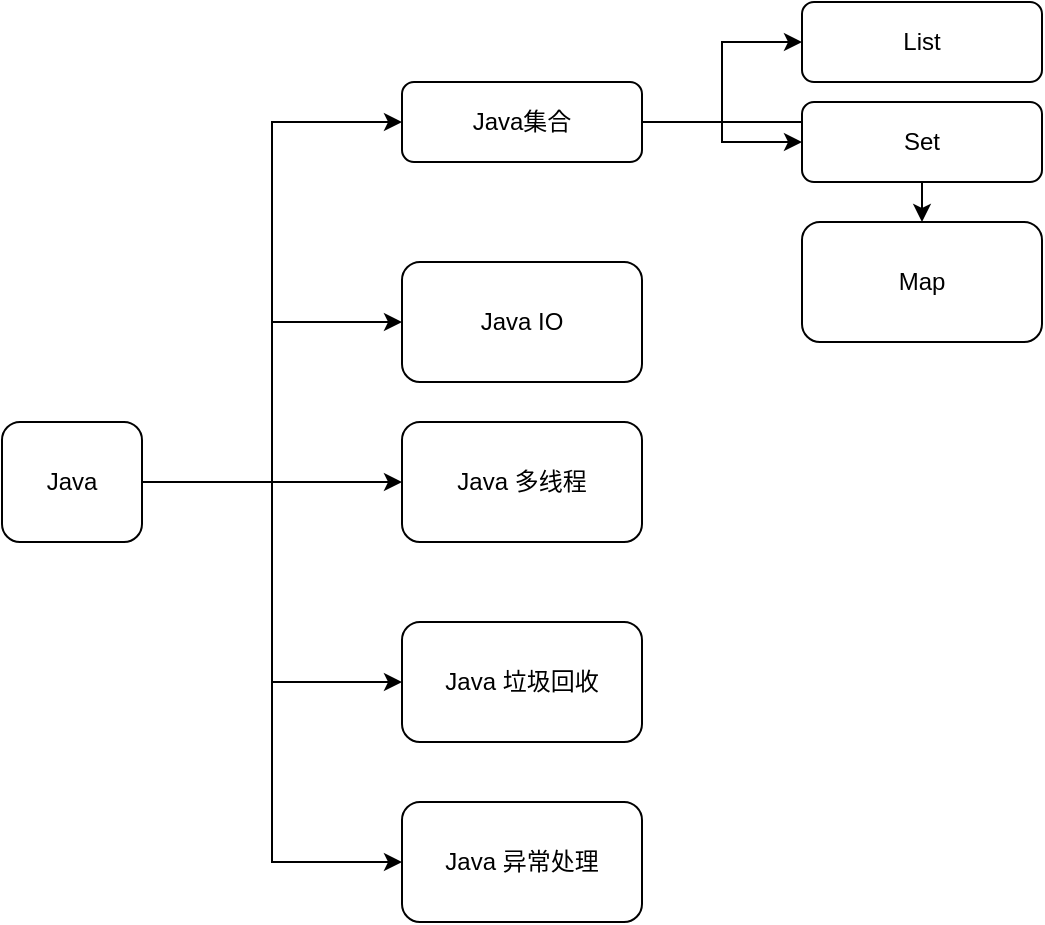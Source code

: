 <mxfile version="16.6.2" type="github">
  <diagram id="GcnIIn9zu56xixgi2HDi" name="Page-1">
    <mxGraphModel dx="868" dy="492" grid="1" gridSize="10" guides="1" tooltips="1" connect="1" arrows="1" fold="1" page="1" pageScale="1" pageWidth="827" pageHeight="1169" math="0" shadow="0">
      <root>
        <mxCell id="0" />
        <mxCell id="1" parent="0" />
        <mxCell id="AFKyj2wZlmawvFiLAMe_-7" style="edgeStyle=orthogonalEdgeStyle;rounded=0;orthogonalLoop=1;jettySize=auto;html=1;entryX=0;entryY=0.5;entryDx=0;entryDy=0;" edge="1" parent="1" source="AFKyj2wZlmawvFiLAMe_-1" target="AFKyj2wZlmawvFiLAMe_-2">
          <mxGeometry relative="1" as="geometry" />
        </mxCell>
        <mxCell id="AFKyj2wZlmawvFiLAMe_-8" style="edgeStyle=orthogonalEdgeStyle;rounded=0;orthogonalLoop=1;jettySize=auto;html=1;exitX=1;exitY=0.5;exitDx=0;exitDy=0;entryX=0;entryY=0.5;entryDx=0;entryDy=0;" edge="1" parent="1" source="AFKyj2wZlmawvFiLAMe_-1" target="AFKyj2wZlmawvFiLAMe_-3">
          <mxGeometry relative="1" as="geometry" />
        </mxCell>
        <mxCell id="AFKyj2wZlmawvFiLAMe_-9" style="edgeStyle=orthogonalEdgeStyle;rounded=0;orthogonalLoop=1;jettySize=auto;html=1;entryX=0;entryY=0.5;entryDx=0;entryDy=0;" edge="1" parent="1" source="AFKyj2wZlmawvFiLAMe_-1" target="AFKyj2wZlmawvFiLAMe_-4">
          <mxGeometry relative="1" as="geometry" />
        </mxCell>
        <mxCell id="AFKyj2wZlmawvFiLAMe_-10" style="edgeStyle=orthogonalEdgeStyle;rounded=0;orthogonalLoop=1;jettySize=auto;html=1;exitX=1;exitY=0.5;exitDx=0;exitDy=0;entryX=0;entryY=0.5;entryDx=0;entryDy=0;" edge="1" parent="1" source="AFKyj2wZlmawvFiLAMe_-1" target="AFKyj2wZlmawvFiLAMe_-5">
          <mxGeometry relative="1" as="geometry" />
        </mxCell>
        <mxCell id="AFKyj2wZlmawvFiLAMe_-11" style="edgeStyle=orthogonalEdgeStyle;rounded=0;orthogonalLoop=1;jettySize=auto;html=1;entryX=0;entryY=0.5;entryDx=0;entryDy=0;" edge="1" parent="1" source="AFKyj2wZlmawvFiLAMe_-1" target="AFKyj2wZlmawvFiLAMe_-6">
          <mxGeometry relative="1" as="geometry" />
        </mxCell>
        <mxCell id="AFKyj2wZlmawvFiLAMe_-1" value="Java" style="rounded=1;whiteSpace=wrap;html=1;" vertex="1" parent="1">
          <mxGeometry x="20" y="270" width="70" height="60" as="geometry" />
        </mxCell>
        <mxCell id="AFKyj2wZlmawvFiLAMe_-14" value="" style="edgeStyle=orthogonalEdgeStyle;rounded=0;orthogonalLoop=1;jettySize=auto;html=1;" edge="1" parent="1" source="AFKyj2wZlmawvFiLAMe_-2" target="AFKyj2wZlmawvFiLAMe_-13">
          <mxGeometry relative="1" as="geometry" />
        </mxCell>
        <mxCell id="AFKyj2wZlmawvFiLAMe_-16" value="" style="edgeStyle=orthogonalEdgeStyle;rounded=0;orthogonalLoop=1;jettySize=auto;html=1;" edge="1" parent="1" source="AFKyj2wZlmawvFiLAMe_-2" target="AFKyj2wZlmawvFiLAMe_-15">
          <mxGeometry relative="1" as="geometry" />
        </mxCell>
        <mxCell id="AFKyj2wZlmawvFiLAMe_-18" value="" style="edgeStyle=orthogonalEdgeStyle;rounded=0;orthogonalLoop=1;jettySize=auto;html=1;" edge="1" parent="1" source="AFKyj2wZlmawvFiLAMe_-2" target="AFKyj2wZlmawvFiLAMe_-17">
          <mxGeometry relative="1" as="geometry" />
        </mxCell>
        <mxCell id="AFKyj2wZlmawvFiLAMe_-2" value="Java集合" style="rounded=1;whiteSpace=wrap;html=1;" vertex="1" parent="1">
          <mxGeometry x="220" y="100" width="120" height="40" as="geometry" />
        </mxCell>
        <mxCell id="AFKyj2wZlmawvFiLAMe_-3" value="Java IO" style="rounded=1;whiteSpace=wrap;html=1;" vertex="1" parent="1">
          <mxGeometry x="220" y="190" width="120" height="60" as="geometry" />
        </mxCell>
        <mxCell id="AFKyj2wZlmawvFiLAMe_-4" value="Java 多线程" style="rounded=1;whiteSpace=wrap;html=1;" vertex="1" parent="1">
          <mxGeometry x="220" y="270" width="120" height="60" as="geometry" />
        </mxCell>
        <mxCell id="AFKyj2wZlmawvFiLAMe_-5" value="Java 垃圾回收" style="rounded=1;whiteSpace=wrap;html=1;" vertex="1" parent="1">
          <mxGeometry x="220" y="370" width="120" height="60" as="geometry" />
        </mxCell>
        <mxCell id="AFKyj2wZlmawvFiLAMe_-6" value="Java 异常处理" style="rounded=1;whiteSpace=wrap;html=1;" vertex="1" parent="1">
          <mxGeometry x="220" y="460" width="120" height="60" as="geometry" />
        </mxCell>
        <mxCell id="AFKyj2wZlmawvFiLAMe_-13" value="List" style="rounded=1;whiteSpace=wrap;html=1;" vertex="1" parent="1">
          <mxGeometry x="420" y="60" width="120" height="40" as="geometry" />
        </mxCell>
        <mxCell id="AFKyj2wZlmawvFiLAMe_-15" value="Set" style="whiteSpace=wrap;html=1;rounded=1;" vertex="1" parent="1">
          <mxGeometry x="420" y="110" width="120" height="40" as="geometry" />
        </mxCell>
        <mxCell id="AFKyj2wZlmawvFiLAMe_-17" value="Map" style="whiteSpace=wrap;html=1;rounded=1;" vertex="1" parent="1">
          <mxGeometry x="420" y="170" width="120" height="60" as="geometry" />
        </mxCell>
      </root>
    </mxGraphModel>
  </diagram>
</mxfile>
